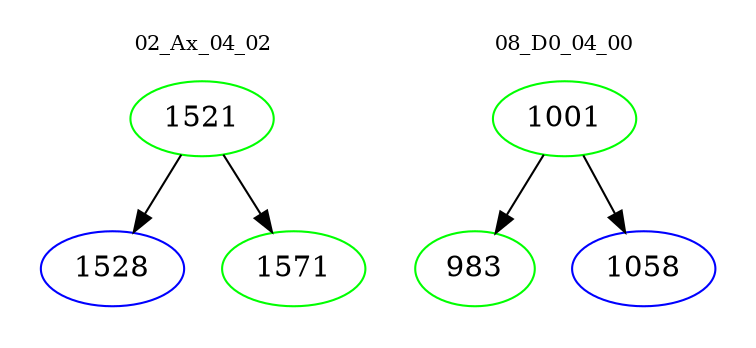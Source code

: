 digraph{
subgraph cluster_0 {
color = white
label = "02_Ax_04_02";
fontsize=10;
T0_1521 [label="1521", color="green"]
T0_1521 -> T0_1528 [color="black"]
T0_1528 [label="1528", color="blue"]
T0_1521 -> T0_1571 [color="black"]
T0_1571 [label="1571", color="green"]
}
subgraph cluster_1 {
color = white
label = "08_D0_04_00";
fontsize=10;
T1_1001 [label="1001", color="green"]
T1_1001 -> T1_983 [color="black"]
T1_983 [label="983", color="green"]
T1_1001 -> T1_1058 [color="black"]
T1_1058 [label="1058", color="blue"]
}
}
